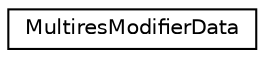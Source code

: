 digraph G
{
  edge [fontname="Helvetica",fontsize="10",labelfontname="Helvetica",labelfontsize="10"];
  node [fontname="Helvetica",fontsize="10",shape=record];
  rankdir=LR;
  Node1 [label="MultiresModifierData",height=0.2,width=0.4,color="black", fillcolor="white", style="filled",URL="$dd/dd2/structMultiresModifierData.html"];
}
